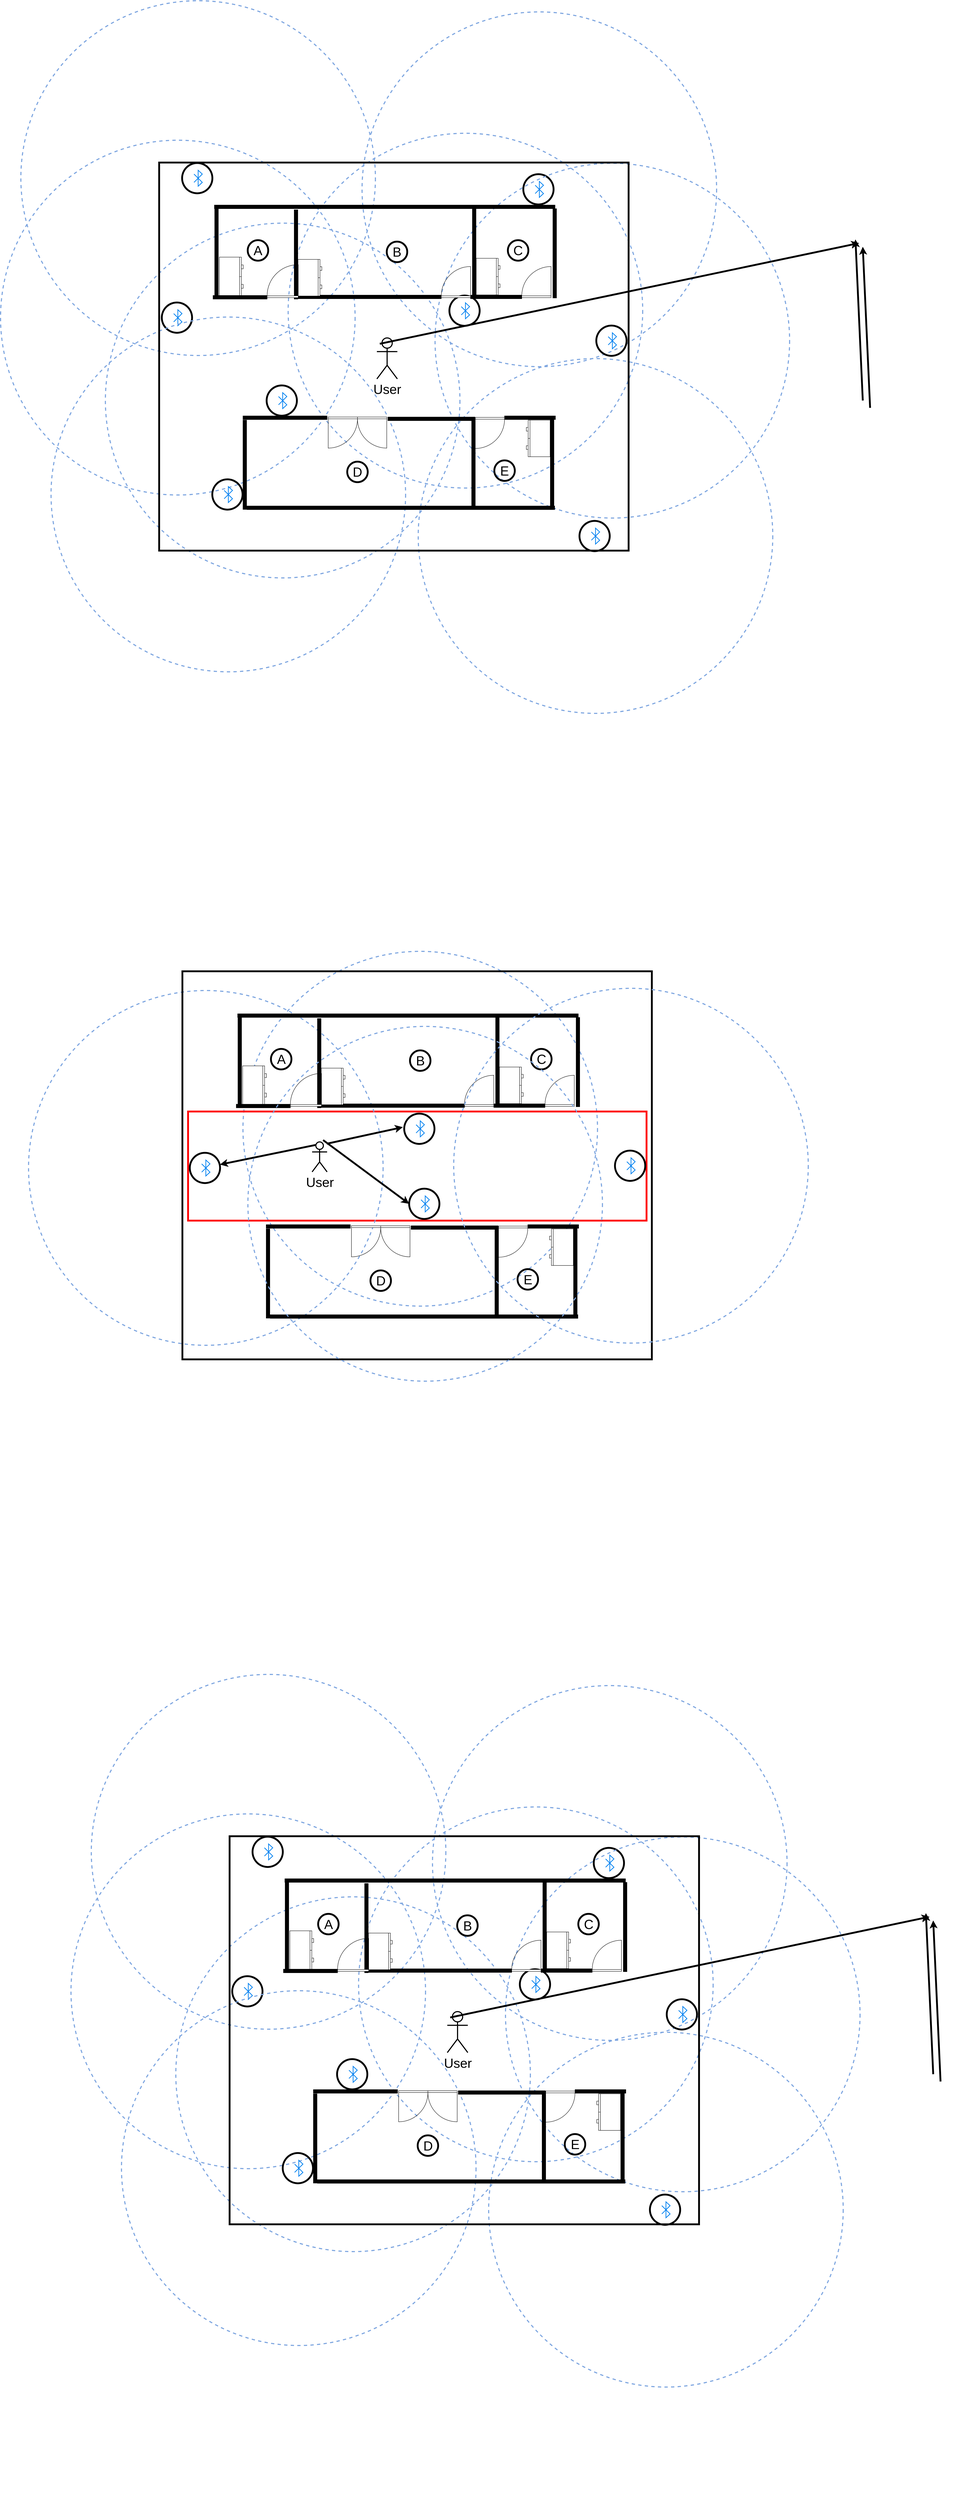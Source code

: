 <mxfile version="10.6.7" type="github"><diagram name="Page-1" id="4bd5d27a-524c-7e24-5d5f-89a86ee4fca1"><mxGraphModel dx="5986" dy="2543" grid="1" gridSize="10" guides="1" tooltips="1" connect="1" arrows="1" fold="1" page="1" pageScale="1" pageWidth="1100" pageHeight="850" background="#ffffff" math="0" shadow="0"><root><mxCell id="0"/><mxCell id="1" parent="0"/><mxCell id="tAfreIKGN3YU9tpH7wSX-319" value="" style="group" vertex="1" connectable="0" parent="1"><mxGeometry x="1305" y="3934.5" width="969" height="967" as="geometry"/></mxCell><mxCell id="tAfreIKGN3YU9tpH7wSX-320" value="" style="group" vertex="1" connectable="0" parent="tAfreIKGN3YU9tpH7wSX-319"><mxGeometry width="969" height="969" as="geometry"/></mxCell><mxCell id="tAfreIKGN3YU9tpH7wSX-322" value="" style="ellipse;whiteSpace=wrap;html=1;aspect=fixed;strokeWidth=5;fillColor=none;gradientColor=none;fontSize=36;" vertex="1" parent="tAfreIKGN3YU9tpH7wSX-320"><mxGeometry x="176.694" y="163.232" width="82.75" height="82.75" as="geometry"/></mxCell><mxCell id="tAfreIKGN3YU9tpH7wSX-323" value="" style="html=1;verticalLabelPosition=bottom;align=center;labelBackgroundColor=#ffffff;verticalAlign=top;strokeWidth=2;strokeColor=#0080F0;fillColor=#ffffff;shadow=0;dashed=0;shape=mxgraph.ios7.icons.bluetooth;pointerEvents=1;fontSize=36;aspect=fixed;" vertex="1" parent="tAfreIKGN3YU9tpH7wSX-320"><mxGeometry x="209.211" y="183.069" width="22.671" height="43.529" as="geometry"/></mxCell><mxCell id="tAfreIKGN3YU9tpH7wSX-321" value="" style="ellipse;whiteSpace=wrap;html=1;aspect=fixed;strokeWidth=3;fillColor=none;gradientColor=none;fontSize=36;dashed=1;strokeColor=#7EA6E0;" vertex="1" parent="tAfreIKGN3YU9tpH7wSX-320"><mxGeometry x="-264" y="-280" width="969" height="969" as="geometry"/></mxCell><mxCell id="tAfreIKGN3YU9tpH7wSX-308" value="" style="rounded=0;whiteSpace=wrap;html=1;gradientColor=none;strokeWidth=5;fontStyle=1;fillColor=none;strokeColor=#FF0000;" vertex="1" parent="1"><mxGeometry x="891" y="4092" width="1253" height="298" as="geometry"/></mxCell><mxCell id="tAfreIKGN3YU9tpH7wSX-230" value="" style="group" vertex="1" connectable="0" parent="1"><mxGeometry x="706" y="3547" width="2156.5" height="1974" as="geometry"/></mxCell><mxCell id="tAfreIKGN3YU9tpH7wSX-231" value="" style="group" vertex="1" connectable="0" parent="tAfreIKGN3YU9tpH7wSX-230"><mxGeometry x="13" y="494.5" width="969" height="969" as="geometry"/></mxCell><mxCell id="tAfreIKGN3YU9tpH7wSX-232" value="" style="group" vertex="1" connectable="0" parent="tAfreIKGN3YU9tpH7wSX-231"><mxGeometry width="969" height="969" as="geometry"/></mxCell><mxCell id="tAfreIKGN3YU9tpH7wSX-233" value="" style="ellipse;whiteSpace=wrap;html=1;aspect=fixed;strokeWidth=3;fillColor=none;gradientColor=none;fontSize=36;dashed=1;strokeColor=#7EA6E0;" vertex="1" parent="tAfreIKGN3YU9tpH7wSX-232"><mxGeometry x="-264" y="-280" width="969" height="969" as="geometry"/></mxCell><mxCell id="tAfreIKGN3YU9tpH7wSX-234" value="" style="ellipse;whiteSpace=wrap;html=1;aspect=fixed;strokeWidth=5;fillColor=none;gradientColor=none;fontSize=36;" vertex="1" parent="tAfreIKGN3YU9tpH7wSX-232"><mxGeometry x="176.694" y="163.232" width="82.75" height="82.75" as="geometry"/></mxCell><mxCell id="tAfreIKGN3YU9tpH7wSX-235" value="" style="html=1;verticalLabelPosition=bottom;align=center;labelBackgroundColor=#ffffff;verticalAlign=top;strokeWidth=2;strokeColor=#0080F0;fillColor=#ffffff;shadow=0;dashed=0;shape=mxgraph.ios7.icons.bluetooth;pointerEvents=1;fontSize=36;aspect=fixed;" vertex="1" parent="tAfreIKGN3YU9tpH7wSX-232"><mxGeometry x="209.211" y="183.069" width="22.671" height="43.529" as="geometry"/></mxCell><mxCell id="tAfreIKGN3YU9tpH7wSX-273" value="" style="rounded=0;whiteSpace=wrap;html=1;gradientColor=none;strokeWidth=5;fontStyle=1;fillColor=none;" vertex="1" parent="tAfreIKGN3YU9tpH7wSX-230"><mxGeometry x="169.5" y="162" width="1283" height="1060" as="geometry"/></mxCell><mxCell id="tAfreIKGN3YU9tpH7wSX-274" value="" style="group;rotation=180;" vertex="1" connectable="0" parent="tAfreIKGN3YU9tpH7wSX-230"><mxGeometry x="1033.5" y="854" width="222" height="247" as="geometry"/></mxCell><mxCell id="tAfreIKGN3YU9tpH7wSX-275" value="" style="verticalLabelPosition=bottom;html=1;verticalAlign=top;align=center;strokeWidth=1;shape=mxgraph.floorplan.doorRight;rounded=0;shadow=0;comic=0;fillColor=#FFFFFF;fontFamily=Verdana;fontSize=12;flipV=1;rotation=180;" vertex="1" parent="tAfreIKGN3YU9tpH7wSX-274"><mxGeometry y="4" width="80" height="85" as="geometry"/></mxCell><mxCell id="tAfreIKGN3YU9tpH7wSX-276" value="" style="verticalLabelPosition=bottom;html=1;verticalAlign=top;align=center;strokeWidth=1;shape=mxgraph.floorplan.wall;fillColor=#000000;direction=south;rounded=0;shadow=0;comic=0;fontFamily=Verdana;fontSize=12;rotation=180;" vertex="1" parent="tAfreIKGN3YU9tpH7wSX-274"><mxGeometry x="205" y="3" width="10" height="244" as="geometry"/></mxCell><mxCell id="tAfreIKGN3YU9tpH7wSX-277" value="" style="verticalLabelPosition=bottom;html=1;verticalAlign=top;align=center;strokeWidth=1;shape=mxgraph.floorplan.dresser;rounded=0;shadow=0;comic=0;fillColor=#FFFFFF;fontFamily=Verdana;fontSize=12;rotation=90;" vertex="1" parent="tAfreIKGN3YU9tpH7wSX-274"><mxGeometry x="122" y="29" width="100" height="65" as="geometry"/></mxCell><mxCell id="tAfreIKGN3YU9tpH7wSX-278" value="" style="verticalLabelPosition=bottom;html=1;verticalAlign=top;align=center;strokeWidth=1;shape=mxgraph.floorplan.wall;fillColor=#000000;rounded=0;shadow=0;comic=0;fontFamily=Verdana;fontSize=12;rotation=180;" vertex="1" parent="tAfreIKGN3YU9tpH7wSX-274"><mxGeometry x="80" width="139" height="10" as="geometry"/></mxCell><mxCell id="tAfreIKGN3YU9tpH7wSX-279" value="" style="verticalLabelPosition=bottom;html=1;verticalAlign=top;align=center;strokeWidth=1;shape=mxgraph.floorplan.wall;fillColor=#000000;rounded=0;shadow=0;comic=0;fontFamily=Verdana;fontSize=12;" vertex="1" parent="tAfreIKGN3YU9tpH7wSX-230"><mxGeometry x="409.5" y="1100" width="841" height="10" as="geometry"/></mxCell><mxCell id="tAfreIKGN3YU9tpH7wSX-280" value="" style="verticalLabelPosition=bottom;html=1;verticalAlign=top;align=center;strokeWidth=1;shape=mxgraph.floorplan.doorDouble;rounded=0;shadow=0;comic=0;fillColor=#FFFFFF;fontFamily=Verdana;fontSize=12;flipV=1;rotation=180;" vertex="1" parent="tAfreIKGN3YU9tpH7wSX-230"><mxGeometry x="631.5" y="857" width="160" height="85" as="geometry"/></mxCell><mxCell id="tAfreIKGN3YU9tpH7wSX-281" value="" style="verticalLabelPosition=bottom;html=1;verticalAlign=top;align=center;strokeWidth=1;shape=mxgraph.floorplan.wall;fillColor=#000000;direction=south;rounded=0;shadow=0;comic=0;fontFamily=Verdana;fontSize=12;" vertex="1" parent="tAfreIKGN3YU9tpH7wSX-230"><mxGeometry x="1023.5" y="863.5" width="10" height="244" as="geometry"/></mxCell><mxCell id="tAfreIKGN3YU9tpH7wSX-282" value="" style="verticalLabelPosition=bottom;html=1;verticalAlign=top;align=center;strokeWidth=1;shape=mxgraph.floorplan.wall;fillColor=#000000;rounded=0;shadow=0;comic=0;fontFamily=Verdana;fontSize=12;" vertex="1" parent="tAfreIKGN3YU9tpH7wSX-230"><mxGeometry x="398.5" y="854" width="230" height="10" as="geometry"/></mxCell><mxCell id="tAfreIKGN3YU9tpH7wSX-283" value="" style="verticalLabelPosition=bottom;html=1;verticalAlign=top;align=center;strokeWidth=1;shape=mxgraph.floorplan.wall;fillColor=#000000;rounded=0;shadow=0;comic=0;fontFamily=Verdana;fontSize=12;" vertex="1" parent="tAfreIKGN3YU9tpH7wSX-230"><mxGeometry x="794.5" y="857" width="238" height="10" as="geometry"/></mxCell><mxCell id="tAfreIKGN3YU9tpH7wSX-284" value="" style="verticalLabelPosition=bottom;html=1;verticalAlign=top;align=center;strokeWidth=1;shape=mxgraph.floorplan.wall;fillColor=#000000;direction=south;rounded=0;shadow=0;comic=0;fontFamily=Verdana;fontSize=12;" vertex="1" parent="tAfreIKGN3YU9tpH7wSX-230"><mxGeometry x="398.5" y="865.5" width="10" height="244" as="geometry"/></mxCell><mxCell id="tAfreIKGN3YU9tpH7wSX-285" value="" style="verticalLabelPosition=bottom;html=1;verticalAlign=top;align=center;strokeWidth=1;shape=mxgraph.floorplan.wall;fillColor=#000000;direction=south;rounded=0;shadow=0;comic=0;fontFamily=Verdana;fontSize=12;" vertex="1" parent="tAfreIKGN3YU9tpH7wSX-230"><mxGeometry x="1245.5" y="288" width="10" height="244" as="geometry"/></mxCell><mxCell id="tAfreIKGN3YU9tpH7wSX-286" value="" style="verticalLabelPosition=bottom;html=1;verticalAlign=top;align=center;strokeWidth=1;shape=mxgraph.floorplan.doorRight;rounded=0;shadow=0;comic=0;fillColor=#FFFFFF;fontFamily=Verdana;fontSize=12;flipV=1;" vertex="1" parent="tAfreIKGN3YU9tpH7wSX-230"><mxGeometry x="1160.5" y="446" width="80" height="85" as="geometry"/></mxCell><mxCell id="tAfreIKGN3YU9tpH7wSX-287" value="" style="verticalLabelPosition=bottom;html=1;verticalAlign=top;align=center;strokeWidth=1;shape=mxgraph.floorplan.wall;fillColor=#000000;rounded=0;shadow=0;comic=0;fontFamily=Verdana;fontSize=12;" vertex="1" parent="tAfreIKGN3YU9tpH7wSX-230"><mxGeometry x="1020.5" y="524" width="140" height="10" as="geometry"/></mxCell><mxCell id="tAfreIKGN3YU9tpH7wSX-288" value="" style="verticalLabelPosition=bottom;html=1;verticalAlign=top;align=center;strokeWidth=1;shape=mxgraph.floorplan.wall;fillColor=#000000;direction=south;rounded=0;shadow=0;comic=0;fontFamily=Verdana;fontSize=12;" vertex="1" parent="tAfreIKGN3YU9tpH7wSX-230"><mxGeometry x="1025.5" y="288" width="10" height="244" as="geometry"/></mxCell><mxCell id="tAfreIKGN3YU9tpH7wSX-289" value="" style="verticalLabelPosition=bottom;html=1;verticalAlign=top;align=center;strokeWidth=1;shape=mxgraph.floorplan.dresser;rounded=0;shadow=0;comic=0;fillColor=#FFFFFF;fontFamily=Verdana;fontSize=12;rotation=-90;" vertex="1" parent="tAfreIKGN3YU9tpH7wSX-230"><mxGeometry x="1018.5" y="441" width="100" height="65" as="geometry"/></mxCell><mxCell id="tAfreIKGN3YU9tpH7wSX-290" value="" style="verticalLabelPosition=bottom;html=1;verticalAlign=top;align=center;strokeWidth=1;shape=mxgraph.floorplan.doorRight;rounded=0;shadow=0;comic=0;fillColor=#FFFFFF;fontFamily=Verdana;fontSize=12;flipV=1;" vertex="1" parent="tAfreIKGN3YU9tpH7wSX-230"><mxGeometry x="940.5" y="446" width="80" height="85" as="geometry"/></mxCell><mxCell id="tAfreIKGN3YU9tpH7wSX-291" value="" style="verticalLabelPosition=bottom;html=1;verticalAlign=top;align=center;strokeWidth=1;shape=mxgraph.floorplan.wall;fillColor=#000000;rounded=0;shadow=0;comic=0;fontFamily=Verdana;fontSize=12;" vertex="1" parent="tAfreIKGN3YU9tpH7wSX-230"><mxGeometry x="547.5" y="524" width="393" height="10" as="geometry"/></mxCell><mxCell id="tAfreIKGN3YU9tpH7wSX-292" value="" style="verticalLabelPosition=bottom;html=1;verticalAlign=top;align=center;strokeWidth=1;shape=mxgraph.floorplan.wall;fillColor=#000000;direction=south;rounded=0;shadow=0;comic=0;fontFamily=Verdana;fontSize=12;" vertex="1" parent="tAfreIKGN3YU9tpH7wSX-230"><mxGeometry x="538.5" y="291" width="10" height="244" as="geometry"/></mxCell><mxCell id="tAfreIKGN3YU9tpH7wSX-293" value="" style="verticalLabelPosition=bottom;html=1;verticalAlign=top;align=center;strokeWidth=1;shape=mxgraph.floorplan.dresser;rounded=0;shadow=0;comic=0;fillColor=#FFFFFF;fontFamily=Verdana;fontSize=12;rotation=-90;" vertex="1" parent="tAfreIKGN3YU9tpH7wSX-230"><mxGeometry x="531.5" y="444" width="100" height="65" as="geometry"/></mxCell><mxCell id="tAfreIKGN3YU9tpH7wSX-294" value="" style="verticalLabelPosition=bottom;html=1;verticalAlign=top;align=center;strokeWidth=1;shape=mxgraph.floorplan.wall;fillColor=#000000;rounded=0;shadow=0;comic=0;fontFamily=Verdana;fontSize=12;rotation=-180;" vertex="1" parent="tAfreIKGN3YU9tpH7wSX-230"><mxGeometry x="320.5" y="278" width="931" height="10" as="geometry"/></mxCell><mxCell id="tAfreIKGN3YU9tpH7wSX-295" value="" style="verticalLabelPosition=bottom;html=1;verticalAlign=top;align=center;strokeWidth=1;shape=mxgraph.floorplan.doorRight;rounded=0;shadow=0;comic=0;fillColor=#FFFFFF;fontFamily=Verdana;fontSize=12;flipV=1;" vertex="1" parent="tAfreIKGN3YU9tpH7wSX-230"><mxGeometry x="464.524" y="446" width="85.084" height="85" as="geometry"/></mxCell><mxCell id="tAfreIKGN3YU9tpH7wSX-296" value="" style="verticalLabelPosition=bottom;html=1;verticalAlign=top;align=center;strokeWidth=1;shape=mxgraph.floorplan.wall;fillColor=#000000;direction=south;rounded=0;shadow=0;comic=0;fontFamily=Verdana;fontSize=12;" vertex="1" parent="tAfreIKGN3YU9tpH7wSX-230"><mxGeometry x="320.945" y="288" width="10.636" height="244" as="geometry"/></mxCell><mxCell id="tAfreIKGN3YU9tpH7wSX-297" value="" style="verticalLabelPosition=bottom;html=1;verticalAlign=top;align=center;strokeWidth=1;shape=mxgraph.floorplan.dresser;rounded=0;shadow=0;comic=0;fillColor=#FFFFFF;fontFamily=Verdana;fontSize=12;rotation=-90;" vertex="1" parent="tAfreIKGN3YU9tpH7wSX-230"><mxGeometry x="313.5" y="441" width="106.355" height="65" as="geometry"/></mxCell><mxCell id="tAfreIKGN3YU9tpH7wSX-298" value="" style="verticalLabelPosition=bottom;html=1;verticalAlign=top;align=center;strokeWidth=1;shape=mxgraph.floorplan.wall;fillColor=#000000;rounded=0;shadow=0;comic=0;fontFamily=Verdana;fontSize=12;" vertex="1" parent="tAfreIKGN3YU9tpH7wSX-230"><mxGeometry x="316.691" y="525" width="147.834" height="10" as="geometry"/></mxCell><mxCell id="tAfreIKGN3YU9tpH7wSX-299" value="A" style="ellipse;whiteSpace=wrap;html=1;aspect=fixed;strokeWidth=5;fillColor=none;gradientColor=none;fontSize=36;" vertex="1" parent="tAfreIKGN3YU9tpH7wSX-230"><mxGeometry x="411.5" y="374" width="56" height="56" as="geometry"/></mxCell><mxCell id="tAfreIKGN3YU9tpH7wSX-300" value="B" style="ellipse;whiteSpace=wrap;html=1;aspect=fixed;strokeWidth=5;fillColor=none;gradientColor=none;fontSize=36;" vertex="1" parent="tAfreIKGN3YU9tpH7wSX-230"><mxGeometry x="791.5" y="378" width="56" height="56" as="geometry"/></mxCell><mxCell id="tAfreIKGN3YU9tpH7wSX-301" value="C" style="ellipse;whiteSpace=wrap;html=1;aspect=fixed;strokeWidth=5;fillColor=none;gradientColor=none;fontSize=36;" vertex="1" parent="tAfreIKGN3YU9tpH7wSX-230"><mxGeometry x="1122.5" y="374" width="56" height="56" as="geometry"/></mxCell><mxCell id="tAfreIKGN3YU9tpH7wSX-302" value="D" style="ellipse;whiteSpace=wrap;html=1;aspect=fixed;strokeWidth=5;fillColor=none;gradientColor=none;fontSize=36;" vertex="1" parent="tAfreIKGN3YU9tpH7wSX-230"><mxGeometry x="683.5" y="979" width="56" height="56" as="geometry"/></mxCell><mxCell id="tAfreIKGN3YU9tpH7wSX-303" value="E" style="ellipse;whiteSpace=wrap;html=1;aspect=fixed;strokeWidth=5;fillColor=none;gradientColor=none;fontSize=36;" vertex="1" parent="tAfreIKGN3YU9tpH7wSX-230"><mxGeometry x="1085.5" y="975.5" width="56" height="56" as="geometry"/></mxCell><mxCell id="tAfreIKGN3YU9tpH7wSX-324" value="User&lt;br&gt;" style="shape=umlActor;verticalLabelPosition=bottom;labelBackgroundColor=#ffffff;verticalAlign=top;html=1;outlineConnect=0;strokeColor=#000000;strokeWidth=3;fillColor=none;gradientColor=none;fontSize=36;aspect=fixed;" vertex="1" parent="tAfreIKGN3YU9tpH7wSX-230"><mxGeometry x="524" y="628" width="41" height="82" as="geometry"/></mxCell><mxCell id="tAfreIKGN3YU9tpH7wSX-304" value="" style="endArrow=classic;html=1;fontSize=36;strokeWidth=5;exitX=0.25;exitY=0.1;exitDx=0;exitDy=0;exitPerimeter=0;entryX=0.08;entryY=0.498;entryDx=0;entryDy=0;entryPerimeter=0;" edge="1" parent="tAfreIKGN3YU9tpH7wSX-230" source="tAfreIKGN3YU9tpH7wSX-324" target="tAfreIKGN3YU9tpH7wSX-273"><mxGeometry width="50" height="50" relative="1" as="geometry"><mxPoint x="779" y="652.5" as="sourcePoint"/><mxPoint x="267" y="585" as="targetPoint"/></mxGeometry></mxCell><mxCell id="tAfreIKGN3YU9tpH7wSX-328" value="" style="group" vertex="1" connectable="0" parent="tAfreIKGN3YU9tpH7wSX-230"><mxGeometry x="612.5" y="592.5" width="969" height="969" as="geometry"/></mxCell><mxCell id="tAfreIKGN3YU9tpH7wSX-329" value="" style="group" vertex="1" connectable="0" parent="tAfreIKGN3YU9tpH7wSX-328"><mxGeometry width="969" height="969" as="geometry"/></mxCell><mxCell id="tAfreIKGN3YU9tpH7wSX-330" value="" style="ellipse;whiteSpace=wrap;html=1;aspect=fixed;strokeWidth=3;fillColor=none;gradientColor=none;fontSize=36;dashed=1;strokeColor=#7EA6E0;" vertex="1" parent="tAfreIKGN3YU9tpH7wSX-329"><mxGeometry x="-264" y="-280" width="969" height="969" as="geometry"/></mxCell><mxCell id="tAfreIKGN3YU9tpH7wSX-331" value="" style="ellipse;whiteSpace=wrap;html=1;aspect=fixed;strokeWidth=5;fillColor=none;gradientColor=none;fontSize=36;" vertex="1" parent="tAfreIKGN3YU9tpH7wSX-329"><mxGeometry x="176.694" y="163.232" width="82.75" height="82.75" as="geometry"/></mxCell><mxCell id="tAfreIKGN3YU9tpH7wSX-332" value="" style="html=1;verticalLabelPosition=bottom;align=center;labelBackgroundColor=#ffffff;verticalAlign=top;strokeWidth=2;strokeColor=#0080F0;fillColor=#ffffff;shadow=0;dashed=0;shape=mxgraph.ios7.icons.bluetooth;pointerEvents=1;fontSize=36;aspect=fixed;" vertex="1" parent="tAfreIKGN3YU9tpH7wSX-329"><mxGeometry x="209.211" y="183.069" width="22.671" height="43.529" as="geometry"/></mxCell><mxCell id="tAfreIKGN3YU9tpH7wSX-333" value="" style="group" vertex="1" connectable="0" parent="tAfreIKGN3YU9tpH7wSX-230"><mxGeometry x="1175" y="488.5" width="969" height="969" as="geometry"/></mxCell><mxCell id="tAfreIKGN3YU9tpH7wSX-334" value="" style="group" vertex="1" connectable="0" parent="tAfreIKGN3YU9tpH7wSX-333"><mxGeometry width="969" height="969" as="geometry"/></mxCell><mxCell id="tAfreIKGN3YU9tpH7wSX-335" value="" style="ellipse;whiteSpace=wrap;html=1;aspect=fixed;strokeWidth=3;fillColor=none;gradientColor=none;fontSize=36;dashed=1;strokeColor=#7EA6E0;" vertex="1" parent="tAfreIKGN3YU9tpH7wSX-334"><mxGeometry x="-264" y="-280" width="969" height="969" as="geometry"/></mxCell><mxCell id="tAfreIKGN3YU9tpH7wSX-336" value="" style="ellipse;whiteSpace=wrap;html=1;aspect=fixed;strokeWidth=5;fillColor=none;gradientColor=none;fontSize=36;" vertex="1" parent="tAfreIKGN3YU9tpH7wSX-334"><mxGeometry x="176.694" y="163.232" width="82.75" height="82.75" as="geometry"/></mxCell><mxCell id="tAfreIKGN3YU9tpH7wSX-337" value="" style="html=1;verticalLabelPosition=bottom;align=center;labelBackgroundColor=#ffffff;verticalAlign=top;strokeWidth=2;strokeColor=#0080F0;fillColor=#ffffff;shadow=0;dashed=0;shape=mxgraph.ios7.icons.bluetooth;pointerEvents=1;fontSize=36;aspect=fixed;" vertex="1" parent="tAfreIKGN3YU9tpH7wSX-334"><mxGeometry x="209.211" y="183.069" width="22.671" height="43.529" as="geometry"/></mxCell><mxCell id="tAfreIKGN3YU9tpH7wSX-338" value="" style="endArrow=classic;html=1;fontSize=36;strokeWidth=5;entryX=0;entryY=0.5;entryDx=0;entryDy=0;" edge="1" parent="1" target="tAfreIKGN3YU9tpH7wSX-331"><mxGeometry width="50" height="50" relative="1" as="geometry"><mxPoint x="1260" y="4170" as="sourcePoint"/><mxPoint x="987.5" y="4247" as="targetPoint"/></mxGeometry></mxCell><mxCell id="tAfreIKGN3YU9tpH7wSX-339" value="" style="endArrow=classic;html=1;fontSize=36;strokeWidth=5;entryX=0.437;entryY=0.284;entryDx=0;entryDy=0;entryPerimeter=0;" edge="1" parent="1" target="tAfreIKGN3YU9tpH7wSX-330"><mxGeometry width="50" height="50" relative="1" as="geometry"><mxPoint x="1270" y="4180" as="sourcePoint"/><mxPoint x="1505" y="4354.5" as="targetPoint"/></mxGeometry></mxCell><mxCell id="tAfreIKGN3YU9tpH7wSX-341" value="" style="group" vertex="1" connectable="0" parent="1"><mxGeometry x="642.5" y="1338" width="2156.5" height="1974" as="geometry"/></mxCell><mxCell id="tAfreIKGN3YU9tpH7wSX-229" value="" style="group" vertex="1" connectable="0" parent="tAfreIKGN3YU9tpH7wSX-341"><mxGeometry width="2156.5" height="1974" as="geometry"/></mxCell><mxCell id="tAfreIKGN3YU9tpH7wSX-185" value="" style="group" vertex="1" connectable="0" parent="tAfreIKGN3YU9tpH7wSX-229"><mxGeometry y="381" width="969" height="969" as="geometry"/></mxCell><mxCell id="tAfreIKGN3YU9tpH7wSX-170" value="" style="group" vertex="1" connectable="0" parent="tAfreIKGN3YU9tpH7wSX-185"><mxGeometry width="969" height="969" as="geometry"/></mxCell><mxCell id="tAfreIKGN3YU9tpH7wSX-153" value="" style="ellipse;whiteSpace=wrap;html=1;aspect=fixed;strokeWidth=3;fillColor=none;gradientColor=none;fontSize=36;dashed=1;strokeColor=#7EA6E0;" vertex="1" parent="tAfreIKGN3YU9tpH7wSX-170"><mxGeometry x="-264" y="-280" width="969" height="969" as="geometry"/></mxCell><mxCell id="tAfreIKGN3YU9tpH7wSX-126" value="" style="ellipse;whiteSpace=wrap;html=1;aspect=fixed;strokeWidth=5;fillColor=none;gradientColor=none;fontSize=36;" vertex="1" parent="tAfreIKGN3YU9tpH7wSX-170"><mxGeometry x="176.694" y="163.232" width="82.75" height="82.75" as="geometry"/></mxCell><mxCell id="tAfreIKGN3YU9tpH7wSX-125" value="" style="html=1;verticalLabelPosition=bottom;align=center;labelBackgroundColor=#ffffff;verticalAlign=top;strokeWidth=2;strokeColor=#0080F0;fillColor=#ffffff;shadow=0;dashed=0;shape=mxgraph.ios7.icons.bluetooth;pointerEvents=1;fontSize=36;aspect=fixed;" vertex="1" parent="tAfreIKGN3YU9tpH7wSX-170"><mxGeometry x="209.211" y="183.069" width="22.671" height="43.529" as="geometry"/></mxCell><mxCell id="tAfreIKGN3YU9tpH7wSX-212" value="" style="group" vertex="1" connectable="0" parent="tAfreIKGN3YU9tpH7wSX-229"><mxGeometry x="55.5" width="969" height="969" as="geometry"/></mxCell><mxCell id="tAfreIKGN3YU9tpH7wSX-213" value="" style="group" vertex="1" connectable="0" parent="tAfreIKGN3YU9tpH7wSX-212"><mxGeometry width="969" height="969" as="geometry"/></mxCell><mxCell id="tAfreIKGN3YU9tpH7wSX-214" value="" style="ellipse;whiteSpace=wrap;html=1;aspect=fixed;strokeWidth=3;fillColor=none;gradientColor=none;fontSize=36;dashed=1;strokeColor=#7EA6E0;" vertex="1" parent="tAfreIKGN3YU9tpH7wSX-213"><mxGeometry x="-264" y="-280" width="969" height="969" as="geometry"/></mxCell><mxCell id="tAfreIKGN3YU9tpH7wSX-215" value="" style="ellipse;whiteSpace=wrap;html=1;aspect=fixed;strokeWidth=5;fillColor=none;gradientColor=none;fontSize=36;" vertex="1" parent="tAfreIKGN3YU9tpH7wSX-213"><mxGeometry x="176.694" y="163.232" width="82.75" height="82.75" as="geometry"/></mxCell><mxCell id="tAfreIKGN3YU9tpH7wSX-216" value="" style="html=1;verticalLabelPosition=bottom;align=center;labelBackgroundColor=#ffffff;verticalAlign=top;strokeWidth=2;strokeColor=#0080F0;fillColor=#ffffff;shadow=0;dashed=0;shape=mxgraph.ios7.icons.bluetooth;pointerEvents=1;fontSize=36;aspect=fixed;" vertex="1" parent="tAfreIKGN3YU9tpH7wSX-213"><mxGeometry x="209.211" y="183.069" width="22.671" height="43.529" as="geometry"/></mxCell><mxCell id="tAfreIKGN3YU9tpH7wSX-217" value="" style="group" vertex="1" connectable="0" parent="tAfreIKGN3YU9tpH7wSX-229"><mxGeometry x="988" y="30.5" width="969" height="969" as="geometry"/></mxCell><mxCell id="tAfreIKGN3YU9tpH7wSX-218" value="" style="group" vertex="1" connectable="0" parent="tAfreIKGN3YU9tpH7wSX-217"><mxGeometry width="969" height="969" as="geometry"/></mxCell><mxCell id="tAfreIKGN3YU9tpH7wSX-219" value="" style="ellipse;whiteSpace=wrap;html=1;aspect=fixed;strokeWidth=3;fillColor=none;gradientColor=none;fontSize=36;dashed=1;strokeColor=#7EA6E0;" vertex="1" parent="tAfreIKGN3YU9tpH7wSX-218"><mxGeometry x="-264" y="-280" width="969" height="969" as="geometry"/></mxCell><mxCell id="tAfreIKGN3YU9tpH7wSX-220" value="" style="ellipse;whiteSpace=wrap;html=1;aspect=fixed;strokeWidth=5;fillColor=none;gradientColor=none;fontSize=36;" vertex="1" parent="tAfreIKGN3YU9tpH7wSX-218"><mxGeometry x="176.694" y="163.232" width="82.75" height="82.75" as="geometry"/></mxCell><mxCell id="tAfreIKGN3YU9tpH7wSX-221" value="" style="html=1;verticalLabelPosition=bottom;align=center;labelBackgroundColor=#ffffff;verticalAlign=top;strokeWidth=2;strokeColor=#0080F0;fillColor=#ffffff;shadow=0;dashed=0;shape=mxgraph.ios7.icons.bluetooth;pointerEvents=1;fontSize=36;aspect=fixed;" vertex="1" parent="tAfreIKGN3YU9tpH7wSX-218"><mxGeometry x="209.211" y="183.069" width="22.671" height="43.529" as="geometry"/></mxCell><mxCell id="tAfreIKGN3YU9tpH7wSX-222" value="User" style="shape=umlActor;verticalLabelPosition=bottom;labelBackgroundColor=#ffffff;verticalAlign=top;html=1;strokeColor=#000000;strokeWidth=3;fillColor=none;gradientColor=none;fontSize=36;aspect=fixed;" vertex="1" parent="tAfreIKGN3YU9tpH7wSX-218"><mxGeometry x="-223.5" y="610.5" width="56" height="112" as="geometry"/></mxCell><mxCell id="tAfreIKGN3YU9tpH7wSX-226" value="" style="endArrow=classic;html=1;fontSize=36;strokeWidth=5;entryX=0.256;entryY=0.874;entryDx=0;entryDy=0;entryPerimeter=0;exitX=0.75;exitY=0.1;exitDx=0;exitDy=0;exitPerimeter=0;" edge="1" parent="tAfreIKGN3YU9tpH7wSX-218"><mxGeometry width="50" height="50" relative="1" as="geometry"><mxPoint x="1124.5" y="801.5" as="sourcePoint"/><mxPoint x="1104.5" y="361.5" as="targetPoint"/></mxGeometry></mxCell><mxCell id="tAfreIKGN3YU9tpH7wSX-192" value="" style="group" vertex="1" connectable="0" parent="tAfreIKGN3YU9tpH7wSX-229"><mxGeometry x="1187.5" y="444" width="969" height="969" as="geometry"/></mxCell><mxCell id="tAfreIKGN3YU9tpH7wSX-193" value="" style="group" vertex="1" connectable="0" parent="tAfreIKGN3YU9tpH7wSX-192"><mxGeometry width="969" height="969" as="geometry"/></mxCell><mxCell id="tAfreIKGN3YU9tpH7wSX-194" value="" style="ellipse;whiteSpace=wrap;html=1;aspect=fixed;strokeWidth=3;fillColor=none;gradientColor=none;fontSize=36;dashed=1;strokeColor=#7EA6E0;" vertex="1" parent="tAfreIKGN3YU9tpH7wSX-193"><mxGeometry x="-264" y="-280" width="969" height="969" as="geometry"/></mxCell><mxCell id="tAfreIKGN3YU9tpH7wSX-195" value="" style="ellipse;whiteSpace=wrap;html=1;aspect=fixed;strokeWidth=5;fillColor=none;gradientColor=none;fontSize=36;" vertex="1" parent="tAfreIKGN3YU9tpH7wSX-193"><mxGeometry x="176.694" y="163.232" width="82.75" height="82.75" as="geometry"/></mxCell><mxCell id="tAfreIKGN3YU9tpH7wSX-196" value="" style="html=1;verticalLabelPosition=bottom;align=center;labelBackgroundColor=#ffffff;verticalAlign=top;strokeWidth=2;strokeColor=#0080F0;fillColor=#ffffff;shadow=0;dashed=0;shape=mxgraph.ios7.icons.bluetooth;pointerEvents=1;fontSize=36;aspect=fixed;" vertex="1" parent="tAfreIKGN3YU9tpH7wSX-193"><mxGeometry x="209.211" y="183.069" width="22.671" height="43.529" as="geometry"/></mxCell><mxCell id="tAfreIKGN3YU9tpH7wSX-202" value="" style="group" vertex="1" connectable="0" parent="tAfreIKGN3YU9tpH7wSX-229"><mxGeometry x="1141.5" y="977.5" width="969" height="969" as="geometry"/></mxCell><mxCell id="tAfreIKGN3YU9tpH7wSX-203" value="" style="group" vertex="1" connectable="0" parent="tAfreIKGN3YU9tpH7wSX-202"><mxGeometry width="969" height="969" as="geometry"/></mxCell><mxCell id="tAfreIKGN3YU9tpH7wSX-204" value="" style="ellipse;whiteSpace=wrap;html=1;aspect=fixed;strokeWidth=3;fillColor=none;gradientColor=none;fontSize=36;dashed=1;strokeColor=#7EA6E0;" vertex="1" parent="tAfreIKGN3YU9tpH7wSX-203"><mxGeometry x="-264" y="-280" width="969" height="969" as="geometry"/></mxCell><mxCell id="tAfreIKGN3YU9tpH7wSX-205" value="" style="ellipse;whiteSpace=wrap;html=1;aspect=fixed;strokeWidth=5;fillColor=none;gradientColor=none;fontSize=36;" vertex="1" parent="tAfreIKGN3YU9tpH7wSX-203"><mxGeometry x="176.694" y="163.232" width="82.75" height="82.75" as="geometry"/></mxCell><mxCell id="tAfreIKGN3YU9tpH7wSX-206" value="" style="html=1;verticalLabelPosition=bottom;align=center;labelBackgroundColor=#ffffff;verticalAlign=top;strokeWidth=2;strokeColor=#0080F0;fillColor=#ffffff;shadow=0;dashed=0;shape=mxgraph.ios7.icons.bluetooth;pointerEvents=1;fontSize=36;aspect=fixed;" vertex="1" parent="tAfreIKGN3YU9tpH7wSX-203"><mxGeometry x="209.211" y="183.069" width="22.671" height="43.529" as="geometry"/></mxCell><mxCell id="tAfreIKGN3YU9tpH7wSX-197" value="" style="group" vertex="1" connectable="0" parent="tAfreIKGN3YU9tpH7wSX-229"><mxGeometry x="786" y="362" width="969" height="969" as="geometry"/></mxCell><mxCell id="tAfreIKGN3YU9tpH7wSX-198" value="" style="group" vertex="1" connectable="0" parent="tAfreIKGN3YU9tpH7wSX-197"><mxGeometry width="969" height="969" as="geometry"/></mxCell><mxCell id="tAfreIKGN3YU9tpH7wSX-199" value="" style="ellipse;whiteSpace=wrap;html=1;aspect=fixed;strokeWidth=3;fillColor=none;gradientColor=none;fontSize=36;dashed=1;strokeColor=#7EA6E0;" vertex="1" parent="tAfreIKGN3YU9tpH7wSX-198"><mxGeometry x="-264" y="-280" width="969" height="969" as="geometry"/></mxCell><mxCell id="tAfreIKGN3YU9tpH7wSX-200" value="" style="ellipse;whiteSpace=wrap;html=1;aspect=fixed;strokeWidth=5;fillColor=none;gradientColor=none;fontSize=36;" vertex="1" parent="tAfreIKGN3YU9tpH7wSX-198"><mxGeometry x="176.694" y="163.232" width="82.75" height="82.75" as="geometry"/></mxCell><mxCell id="tAfreIKGN3YU9tpH7wSX-201" value="" style="html=1;verticalLabelPosition=bottom;align=center;labelBackgroundColor=#ffffff;verticalAlign=top;strokeWidth=2;strokeColor=#0080F0;fillColor=#ffffff;shadow=0;dashed=0;shape=mxgraph.ios7.icons.bluetooth;pointerEvents=1;fontSize=36;aspect=fixed;" vertex="1" parent="tAfreIKGN3YU9tpH7wSX-198"><mxGeometry x="209.211" y="183.069" width="22.671" height="43.529" as="geometry"/></mxCell><mxCell id="tAfreIKGN3YU9tpH7wSX-187" value="" style="group" vertex="1" connectable="0" parent="tAfreIKGN3YU9tpH7wSX-229"><mxGeometry x="286.5" y="607.5" width="969" height="1366.5" as="geometry"/></mxCell><mxCell id="tAfreIKGN3YU9tpH7wSX-188" value="" style="group" vertex="1" connectable="0" parent="tAfreIKGN3YU9tpH7wSX-187"><mxGeometry width="969" height="1366.5" as="geometry"/></mxCell><mxCell id="tAfreIKGN3YU9tpH7wSX-189" value="" style="ellipse;whiteSpace=wrap;html=1;aspect=fixed;strokeWidth=3;fillColor=none;gradientColor=none;fontSize=36;dashed=1;strokeColor=#7EA6E0;" vertex="1" parent="tAfreIKGN3YU9tpH7wSX-188"><mxGeometry x="-264" y="-280" width="969" height="969" as="geometry"/></mxCell><mxCell id="tAfreIKGN3YU9tpH7wSX-190" value="" style="ellipse;whiteSpace=wrap;html=1;aspect=fixed;strokeWidth=5;fillColor=none;gradientColor=none;fontSize=36;" vertex="1" parent="tAfreIKGN3YU9tpH7wSX-188"><mxGeometry x="176.694" y="163.232" width="82.75" height="82.75" as="geometry"/></mxCell><mxCell id="tAfreIKGN3YU9tpH7wSX-191" value="" style="html=1;verticalLabelPosition=bottom;align=center;labelBackgroundColor=#ffffff;verticalAlign=top;strokeWidth=2;strokeColor=#0080F0;fillColor=#ffffff;shadow=0;dashed=0;shape=mxgraph.ios7.icons.bluetooth;pointerEvents=1;fontSize=36;aspect=fixed;" vertex="1" parent="tAfreIKGN3YU9tpH7wSX-188"><mxGeometry x="209.211" y="183.069" width="22.671" height="43.529" as="geometry"/></mxCell><mxCell id="tAfreIKGN3YU9tpH7wSX-207" value="" style="group" vertex="1" connectable="0" parent="tAfreIKGN3YU9tpH7wSX-188"><mxGeometry x="-148.5" y="256.5" width="969" height="969" as="geometry"/></mxCell><mxCell id="tAfreIKGN3YU9tpH7wSX-208" value="" style="group" vertex="1" connectable="0" parent="tAfreIKGN3YU9tpH7wSX-207"><mxGeometry width="969" height="969" as="geometry"/></mxCell><mxCell id="tAfreIKGN3YU9tpH7wSX-209" value="" style="ellipse;whiteSpace=wrap;html=1;aspect=fixed;strokeWidth=3;fillColor=none;gradientColor=none;fontSize=36;dashed=1;strokeColor=#7EA6E0;" vertex="1" parent="tAfreIKGN3YU9tpH7wSX-208"><mxGeometry x="-264" y="-280" width="969" height="969" as="geometry"/></mxCell><mxCell id="tAfreIKGN3YU9tpH7wSX-210" value="" style="ellipse;whiteSpace=wrap;html=1;aspect=fixed;strokeWidth=5;fillColor=none;gradientColor=none;fontSize=36;" vertex="1" parent="tAfreIKGN3YU9tpH7wSX-208"><mxGeometry x="176.694" y="163.232" width="82.75" height="82.75" as="geometry"/></mxCell><mxCell id="tAfreIKGN3YU9tpH7wSX-211" value="" style="html=1;verticalLabelPosition=bottom;align=center;labelBackgroundColor=#ffffff;verticalAlign=top;strokeWidth=2;strokeColor=#0080F0;fillColor=#ffffff;shadow=0;dashed=0;shape=mxgraph.ios7.icons.bluetooth;pointerEvents=1;fontSize=36;aspect=fixed;" vertex="1" parent="tAfreIKGN3YU9tpH7wSX-208"><mxGeometry x="209.211" y="183.069" width="22.671" height="43.529" as="geometry"/></mxCell><mxCell id="tAfreIKGN3YU9tpH7wSX-119" value="" style="rounded=0;whiteSpace=wrap;html=1;gradientColor=none;strokeWidth=5;fontStyle=1;fillColor=none;" vertex="1" parent="tAfreIKGN3YU9tpH7wSX-229"><mxGeometry x="169.5" y="162" width="1283" height="1060" as="geometry"/></mxCell><mxCell id="tAfreIKGN3YU9tpH7wSX-102" value="" style="group;rotation=180;" vertex="1" connectable="0" parent="tAfreIKGN3YU9tpH7wSX-229"><mxGeometry x="1033.5" y="854" width="222" height="247" as="geometry"/></mxCell><mxCell id="tAfreIKGN3YU9tpH7wSX-103" value="" style="verticalLabelPosition=bottom;html=1;verticalAlign=top;align=center;strokeWidth=1;shape=mxgraph.floorplan.doorRight;rounded=0;shadow=0;comic=0;fillColor=#FFFFFF;fontFamily=Verdana;fontSize=12;flipV=1;rotation=180;" vertex="1" parent="tAfreIKGN3YU9tpH7wSX-102"><mxGeometry y="4" width="80" height="85" as="geometry"/></mxCell><mxCell id="tAfreIKGN3YU9tpH7wSX-104" value="" style="verticalLabelPosition=bottom;html=1;verticalAlign=top;align=center;strokeWidth=1;shape=mxgraph.floorplan.wall;fillColor=#000000;direction=south;rounded=0;shadow=0;comic=0;fontFamily=Verdana;fontSize=12;rotation=180;" vertex="1" parent="tAfreIKGN3YU9tpH7wSX-102"><mxGeometry x="205" y="3" width="10" height="244" as="geometry"/></mxCell><mxCell id="tAfreIKGN3YU9tpH7wSX-110" value="" style="verticalLabelPosition=bottom;html=1;verticalAlign=top;align=center;strokeWidth=1;shape=mxgraph.floorplan.dresser;rounded=0;shadow=0;comic=0;fillColor=#FFFFFF;fontFamily=Verdana;fontSize=12;rotation=90;" vertex="1" parent="tAfreIKGN3YU9tpH7wSX-102"><mxGeometry x="122" y="29" width="100" height="65" as="geometry"/></mxCell><mxCell id="tAfreIKGN3YU9tpH7wSX-112" value="" style="verticalLabelPosition=bottom;html=1;verticalAlign=top;align=center;strokeWidth=1;shape=mxgraph.floorplan.wall;fillColor=#000000;rounded=0;shadow=0;comic=0;fontFamily=Verdana;fontSize=12;rotation=180;" vertex="1" parent="tAfreIKGN3YU9tpH7wSX-102"><mxGeometry x="80" width="139" height="10" as="geometry"/></mxCell><mxCell id="tAfreIKGN3YU9tpH7wSX-63" value="" style="verticalLabelPosition=bottom;html=1;verticalAlign=top;align=center;strokeWidth=1;shape=mxgraph.floorplan.wall;fillColor=#000000;rounded=0;shadow=0;comic=0;fontFamily=Verdana;fontSize=12;" vertex="1" parent="tAfreIKGN3YU9tpH7wSX-229"><mxGeometry x="409.5" y="1100" width="841" height="10" as="geometry"/></mxCell><mxCell id="tAfreIKGN3YU9tpH7wSX-76" value="" style="verticalLabelPosition=bottom;html=1;verticalAlign=top;align=center;strokeWidth=1;shape=mxgraph.floorplan.doorDouble;rounded=0;shadow=0;comic=0;fillColor=#FFFFFF;fontFamily=Verdana;fontSize=12;flipV=1;rotation=180;" vertex="1" parent="tAfreIKGN3YU9tpH7wSX-229"><mxGeometry x="631.5" y="857" width="160" height="85" as="geometry"/></mxCell><mxCell id="tAfreIKGN3YU9tpH7wSX-77" value="" style="verticalLabelPosition=bottom;html=1;verticalAlign=top;align=center;strokeWidth=1;shape=mxgraph.floorplan.wall;fillColor=#000000;direction=south;rounded=0;shadow=0;comic=0;fontFamily=Verdana;fontSize=12;" vertex="1" parent="tAfreIKGN3YU9tpH7wSX-229"><mxGeometry x="1023.5" y="863.5" width="10" height="244" as="geometry"/></mxCell><mxCell id="tAfreIKGN3YU9tpH7wSX-78" value="" style="verticalLabelPosition=bottom;html=1;verticalAlign=top;align=center;strokeWidth=1;shape=mxgraph.floorplan.wall;fillColor=#000000;rounded=0;shadow=0;comic=0;fontFamily=Verdana;fontSize=12;" vertex="1" parent="tAfreIKGN3YU9tpH7wSX-229"><mxGeometry x="398.5" y="854" width="230" height="10" as="geometry"/></mxCell><mxCell id="tAfreIKGN3YU9tpH7wSX-79" value="" style="verticalLabelPosition=bottom;html=1;verticalAlign=top;align=center;strokeWidth=1;shape=mxgraph.floorplan.wall;fillColor=#000000;rounded=0;shadow=0;comic=0;fontFamily=Verdana;fontSize=12;" vertex="1" parent="tAfreIKGN3YU9tpH7wSX-229"><mxGeometry x="794.5" y="857" width="238" height="10" as="geometry"/></mxCell><mxCell id="tAfreIKGN3YU9tpH7wSX-100" value="" style="verticalLabelPosition=bottom;html=1;verticalAlign=top;align=center;strokeWidth=1;shape=mxgraph.floorplan.wall;fillColor=#000000;direction=south;rounded=0;shadow=0;comic=0;fontFamily=Verdana;fontSize=12;" vertex="1" parent="tAfreIKGN3YU9tpH7wSX-229"><mxGeometry x="398.5" y="865.5" width="10" height="244" as="geometry"/></mxCell><mxCell id="tAfreIKGN3YU9tpH7wSX-31" value="" style="verticalLabelPosition=bottom;html=1;verticalAlign=top;align=center;strokeWidth=1;shape=mxgraph.floorplan.wall;fillColor=#000000;direction=south;rounded=0;shadow=0;comic=0;fontFamily=Verdana;fontSize=12;" vertex="1" parent="tAfreIKGN3YU9tpH7wSX-229"><mxGeometry x="1245.5" y="288" width="10" height="244" as="geometry"/></mxCell><mxCell id="tAfreIKGN3YU9tpH7wSX-33" value="" style="verticalLabelPosition=bottom;html=1;verticalAlign=top;align=center;strokeWidth=1;shape=mxgraph.floorplan.doorRight;rounded=0;shadow=0;comic=0;fillColor=#FFFFFF;fontFamily=Verdana;fontSize=12;flipV=1;" vertex="1" parent="tAfreIKGN3YU9tpH7wSX-229"><mxGeometry x="1160.5" y="446" width="80" height="85" as="geometry"/></mxCell><mxCell id="tAfreIKGN3YU9tpH7wSX-34" value="" style="verticalLabelPosition=bottom;html=1;verticalAlign=top;align=center;strokeWidth=1;shape=mxgraph.floorplan.wall;fillColor=#000000;rounded=0;shadow=0;comic=0;fontFamily=Verdana;fontSize=12;" vertex="1" parent="tAfreIKGN3YU9tpH7wSX-229"><mxGeometry x="1020.5" y="524" width="140" height="10" as="geometry"/></mxCell><mxCell id="tAfreIKGN3YU9tpH7wSX-35" value="" style="verticalLabelPosition=bottom;html=1;verticalAlign=top;align=center;strokeWidth=1;shape=mxgraph.floorplan.wall;fillColor=#000000;direction=south;rounded=0;shadow=0;comic=0;fontFamily=Verdana;fontSize=12;" vertex="1" parent="tAfreIKGN3YU9tpH7wSX-229"><mxGeometry x="1025.5" y="288" width="10" height="244" as="geometry"/></mxCell><mxCell id="tAfreIKGN3YU9tpH7wSX-41" value="" style="verticalLabelPosition=bottom;html=1;verticalAlign=top;align=center;strokeWidth=1;shape=mxgraph.floorplan.dresser;rounded=0;shadow=0;comic=0;fillColor=#FFFFFF;fontFamily=Verdana;fontSize=12;rotation=-90;" vertex="1" parent="tAfreIKGN3YU9tpH7wSX-229"><mxGeometry x="1018.5" y="441" width="100" height="65" as="geometry"/></mxCell><mxCell id="tAfreIKGN3YU9tpH7wSX-43" value="" style="verticalLabelPosition=bottom;html=1;verticalAlign=top;align=center;strokeWidth=1;shape=mxgraph.floorplan.doorRight;rounded=0;shadow=0;comic=0;fillColor=#FFFFFF;fontFamily=Verdana;fontSize=12;flipV=1;" vertex="1" parent="tAfreIKGN3YU9tpH7wSX-229"><mxGeometry x="940.5" y="446" width="80" height="85" as="geometry"/></mxCell><mxCell id="tAfreIKGN3YU9tpH7wSX-44" value="" style="verticalLabelPosition=bottom;html=1;verticalAlign=top;align=center;strokeWidth=1;shape=mxgraph.floorplan.wall;fillColor=#000000;rounded=0;shadow=0;comic=0;fontFamily=Verdana;fontSize=12;" vertex="1" parent="tAfreIKGN3YU9tpH7wSX-229"><mxGeometry x="547.5" y="524" width="393" height="10" as="geometry"/></mxCell><mxCell id="tAfreIKGN3YU9tpH7wSX-45" value="" style="verticalLabelPosition=bottom;html=1;verticalAlign=top;align=center;strokeWidth=1;shape=mxgraph.floorplan.wall;fillColor=#000000;direction=south;rounded=0;shadow=0;comic=0;fontFamily=Verdana;fontSize=12;" vertex="1" parent="tAfreIKGN3YU9tpH7wSX-229"><mxGeometry x="538.5" y="291" width="10" height="244" as="geometry"/></mxCell><mxCell id="tAfreIKGN3YU9tpH7wSX-51" value="" style="verticalLabelPosition=bottom;html=1;verticalAlign=top;align=center;strokeWidth=1;shape=mxgraph.floorplan.dresser;rounded=0;shadow=0;comic=0;fillColor=#FFFFFF;fontFamily=Verdana;fontSize=12;rotation=-90;" vertex="1" parent="tAfreIKGN3YU9tpH7wSX-229"><mxGeometry x="531.5" y="444" width="100" height="65" as="geometry"/></mxCell><mxCell id="tAfreIKGN3YU9tpH7wSX-117" value="" style="verticalLabelPosition=bottom;html=1;verticalAlign=top;align=center;strokeWidth=1;shape=mxgraph.floorplan.wall;fillColor=#000000;rounded=0;shadow=0;comic=0;fontFamily=Verdana;fontSize=12;rotation=-180;" vertex="1" parent="tAfreIKGN3YU9tpH7wSX-229"><mxGeometry x="320.5" y="278" width="931" height="10" as="geometry"/></mxCell><mxCell id="tAfreIKGN3YU9tpH7wSX-53" value="" style="verticalLabelPosition=bottom;html=1;verticalAlign=top;align=center;strokeWidth=1;shape=mxgraph.floorplan.doorRight;rounded=0;shadow=0;comic=0;fillColor=#FFFFFF;fontFamily=Verdana;fontSize=12;flipV=1;" vertex="1" parent="tAfreIKGN3YU9tpH7wSX-229"><mxGeometry x="464.524" y="446" width="85.084" height="85" as="geometry"/></mxCell><mxCell id="tAfreIKGN3YU9tpH7wSX-54" value="" style="verticalLabelPosition=bottom;html=1;verticalAlign=top;align=center;strokeWidth=1;shape=mxgraph.floorplan.wall;fillColor=#000000;direction=south;rounded=0;shadow=0;comic=0;fontFamily=Verdana;fontSize=12;" vertex="1" parent="tAfreIKGN3YU9tpH7wSX-229"><mxGeometry x="320.945" y="288" width="10.636" height="244" as="geometry"/></mxCell><mxCell id="tAfreIKGN3YU9tpH7wSX-60" value="" style="verticalLabelPosition=bottom;html=1;verticalAlign=top;align=center;strokeWidth=1;shape=mxgraph.floorplan.dresser;rounded=0;shadow=0;comic=0;fillColor=#FFFFFF;fontFamily=Verdana;fontSize=12;rotation=-90;" vertex="1" parent="tAfreIKGN3YU9tpH7wSX-229"><mxGeometry x="313.5" y="441" width="106.355" height="65" as="geometry"/></mxCell><mxCell id="tAfreIKGN3YU9tpH7wSX-62" value="" style="verticalLabelPosition=bottom;html=1;verticalAlign=top;align=center;strokeWidth=1;shape=mxgraph.floorplan.wall;fillColor=#000000;rounded=0;shadow=0;comic=0;fontFamily=Verdana;fontSize=12;" vertex="1" parent="tAfreIKGN3YU9tpH7wSX-229"><mxGeometry x="316.691" y="525" width="147.834" height="10" as="geometry"/></mxCell><mxCell id="tAfreIKGN3YU9tpH7wSX-120" value="A" style="ellipse;whiteSpace=wrap;html=1;aspect=fixed;strokeWidth=5;fillColor=none;gradientColor=none;fontSize=36;" vertex="1" parent="tAfreIKGN3YU9tpH7wSX-229"><mxGeometry x="411.5" y="374" width="56" height="56" as="geometry"/></mxCell><mxCell id="tAfreIKGN3YU9tpH7wSX-121" value="B" style="ellipse;whiteSpace=wrap;html=1;aspect=fixed;strokeWidth=5;fillColor=none;gradientColor=none;fontSize=36;" vertex="1" parent="tAfreIKGN3YU9tpH7wSX-229"><mxGeometry x="791.5" y="378" width="56" height="56" as="geometry"/></mxCell><mxCell id="tAfreIKGN3YU9tpH7wSX-122" value="C" style="ellipse;whiteSpace=wrap;html=1;aspect=fixed;strokeWidth=5;fillColor=none;gradientColor=none;fontSize=36;" vertex="1" parent="tAfreIKGN3YU9tpH7wSX-229"><mxGeometry x="1122.5" y="374" width="56" height="56" as="geometry"/></mxCell><mxCell id="tAfreIKGN3YU9tpH7wSX-123" value="D" style="ellipse;whiteSpace=wrap;html=1;aspect=fixed;strokeWidth=5;fillColor=none;gradientColor=none;fontSize=36;" vertex="1" parent="tAfreIKGN3YU9tpH7wSX-229"><mxGeometry x="683.5" y="979" width="56" height="56" as="geometry"/></mxCell><mxCell id="tAfreIKGN3YU9tpH7wSX-124" value="E" style="ellipse;whiteSpace=wrap;html=1;aspect=fixed;strokeWidth=5;fillColor=none;gradientColor=none;fontSize=36;" vertex="1" parent="tAfreIKGN3YU9tpH7wSX-229"><mxGeometry x="1085.5" y="975.5" width="56" height="56" as="geometry"/></mxCell><mxCell id="tAfreIKGN3YU9tpH7wSX-224" value="" style="endArrow=classic;html=1;fontSize=36;entryX=0.484;entryY=0.893;entryDx=0;entryDy=0;entryPerimeter=0;strokeWidth=5;exitX=0.25;exitY=0.1;exitDx=0;exitDy=0;exitPerimeter=0;" edge="1" parent="tAfreIKGN3YU9tpH7wSX-229"><mxGeometry width="50" height="50" relative="1" as="geometry"><mxPoint x="2092.5" y="812" as="sourcePoint"/><mxPoint x="2072.5" y="372" as="targetPoint"/></mxGeometry></mxCell><mxCell id="tAfreIKGN3YU9tpH7wSX-225" value="" style="endArrow=classic;html=1;fontSize=36;strokeWidth=5;entryX=0.662;entryY=0.194;entryDx=0;entryDy=0;entryPerimeter=0;" edge="1" parent="tAfreIKGN3YU9tpH7wSX-229"><mxGeometry width="50" height="50" relative="1" as="geometry"><mxPoint x="772.5" y="657" as="sourcePoint"/><mxPoint x="2082.5" y="382" as="targetPoint"/></mxGeometry></mxCell><mxCell id="tAfreIKGN3YU9tpH7wSX-344" value="" style="group" vertex="1" connectable="0" parent="1"><mxGeometry x="835" y="6290.5" width="969" height="969" as="geometry"/></mxCell><mxCell id="tAfreIKGN3YU9tpH7wSX-345" value="" style="group" vertex="1" connectable="0" parent="tAfreIKGN3YU9tpH7wSX-344"><mxGeometry width="969" height="969" as="geometry"/></mxCell><mxCell id="tAfreIKGN3YU9tpH7wSX-346" value="" style="ellipse;whiteSpace=wrap;html=1;aspect=fixed;strokeWidth=3;fillColor=none;gradientColor=none;fontSize=36;dashed=1;strokeColor=#7EA6E0;" vertex="1" parent="tAfreIKGN3YU9tpH7wSX-345"><mxGeometry x="-264" y="-280" width="969" height="969" as="geometry"/></mxCell><mxCell id="tAfreIKGN3YU9tpH7wSX-347" value="" style="ellipse;whiteSpace=wrap;html=1;aspect=fixed;strokeWidth=5;fillColor=none;gradientColor=none;fontSize=36;" vertex="1" parent="tAfreIKGN3YU9tpH7wSX-345"><mxGeometry x="176.694" y="163.232" width="82.75" height="82.75" as="geometry"/></mxCell><mxCell id="tAfreIKGN3YU9tpH7wSX-348" value="" style="html=1;verticalLabelPosition=bottom;align=center;labelBackgroundColor=#ffffff;verticalAlign=top;strokeWidth=2;strokeColor=#0080F0;fillColor=#ffffff;shadow=0;dashed=0;shape=mxgraph.ios7.icons.bluetooth;pointerEvents=1;fontSize=36;aspect=fixed;" vertex="1" parent="tAfreIKGN3YU9tpH7wSX-345"><mxGeometry x="209.211" y="183.069" width="22.671" height="43.529" as="geometry"/></mxCell><mxCell id="tAfreIKGN3YU9tpH7wSX-349" value="" style="group" vertex="1" connectable="0" parent="1"><mxGeometry x="890.5" y="5909.5" width="969" height="969" as="geometry"/></mxCell><mxCell id="tAfreIKGN3YU9tpH7wSX-350" value="" style="group" vertex="1" connectable="0" parent="tAfreIKGN3YU9tpH7wSX-349"><mxGeometry width="969" height="969" as="geometry"/></mxCell><mxCell id="tAfreIKGN3YU9tpH7wSX-351" value="" style="ellipse;whiteSpace=wrap;html=1;aspect=fixed;strokeWidth=3;fillColor=none;gradientColor=none;fontSize=36;dashed=1;strokeColor=#7EA6E0;" vertex="1" parent="tAfreIKGN3YU9tpH7wSX-350"><mxGeometry x="-264" y="-280" width="969" height="969" as="geometry"/></mxCell><mxCell id="tAfreIKGN3YU9tpH7wSX-352" value="" style="ellipse;whiteSpace=wrap;html=1;aspect=fixed;strokeWidth=5;fillColor=none;gradientColor=none;fontSize=36;" vertex="1" parent="tAfreIKGN3YU9tpH7wSX-350"><mxGeometry x="176.694" y="163.232" width="82.75" height="82.75" as="geometry"/></mxCell><mxCell id="tAfreIKGN3YU9tpH7wSX-353" value="" style="html=1;verticalLabelPosition=bottom;align=center;labelBackgroundColor=#ffffff;verticalAlign=top;strokeWidth=2;strokeColor=#0080F0;fillColor=#ffffff;shadow=0;dashed=0;shape=mxgraph.ios7.icons.bluetooth;pointerEvents=1;fontSize=36;aspect=fixed;" vertex="1" parent="tAfreIKGN3YU9tpH7wSX-350"><mxGeometry x="209.211" y="183.069" width="22.671" height="43.529" as="geometry"/></mxCell><mxCell id="tAfreIKGN3YU9tpH7wSX-354" value="" style="group" vertex="1" connectable="0" parent="1"><mxGeometry x="1823" y="5940" width="969" height="969" as="geometry"/></mxCell><mxCell id="tAfreIKGN3YU9tpH7wSX-355" value="" style="group" vertex="1" connectable="0" parent="tAfreIKGN3YU9tpH7wSX-354"><mxGeometry width="969" height="969" as="geometry"/></mxCell><mxCell id="tAfreIKGN3YU9tpH7wSX-356" value="" style="ellipse;whiteSpace=wrap;html=1;aspect=fixed;strokeWidth=3;fillColor=none;gradientColor=none;fontSize=36;dashed=1;strokeColor=#7EA6E0;" vertex="1" parent="tAfreIKGN3YU9tpH7wSX-355"><mxGeometry x="-264" y="-280" width="969" height="969" as="geometry"/></mxCell><mxCell id="tAfreIKGN3YU9tpH7wSX-357" value="" style="ellipse;whiteSpace=wrap;html=1;aspect=fixed;strokeWidth=5;fillColor=none;gradientColor=none;fontSize=36;" vertex="1" parent="tAfreIKGN3YU9tpH7wSX-355"><mxGeometry x="176.694" y="163.232" width="82.75" height="82.75" as="geometry"/></mxCell><mxCell id="tAfreIKGN3YU9tpH7wSX-358" value="" style="html=1;verticalLabelPosition=bottom;align=center;labelBackgroundColor=#ffffff;verticalAlign=top;strokeWidth=2;strokeColor=#0080F0;fillColor=#ffffff;shadow=0;dashed=0;shape=mxgraph.ios7.icons.bluetooth;pointerEvents=1;fontSize=36;aspect=fixed;" vertex="1" parent="tAfreIKGN3YU9tpH7wSX-355"><mxGeometry x="209.211" y="183.069" width="22.671" height="43.529" as="geometry"/></mxCell><mxCell id="tAfreIKGN3YU9tpH7wSX-359" value="User" style="shape=umlActor;verticalLabelPosition=bottom;labelBackgroundColor=#ffffff;verticalAlign=top;html=1;strokeColor=#000000;strokeWidth=3;fillColor=none;gradientColor=none;fontSize=36;aspect=fixed;" vertex="1" parent="tAfreIKGN3YU9tpH7wSX-355"><mxGeometry x="-223.5" y="610.5" width="56" height="112" as="geometry"/></mxCell><mxCell id="tAfreIKGN3YU9tpH7wSX-360" value="" style="endArrow=classic;html=1;fontSize=36;strokeWidth=5;entryX=0.256;entryY=0.874;entryDx=0;entryDy=0;entryPerimeter=0;exitX=0.75;exitY=0.1;exitDx=0;exitDy=0;exitPerimeter=0;" edge="1" parent="tAfreIKGN3YU9tpH7wSX-355"><mxGeometry width="50" height="50" relative="1" as="geometry"><mxPoint x="1124.5" y="801.5" as="sourcePoint"/><mxPoint x="1104.5" y="361.5" as="targetPoint"/></mxGeometry></mxCell><mxCell id="tAfreIKGN3YU9tpH7wSX-361" value="" style="group" vertex="1" connectable="0" parent="1"><mxGeometry x="2022.5" y="6353.5" width="969" height="969" as="geometry"/></mxCell><mxCell id="tAfreIKGN3YU9tpH7wSX-362" value="" style="group" vertex="1" connectable="0" parent="tAfreIKGN3YU9tpH7wSX-361"><mxGeometry width="969" height="969" as="geometry"/></mxCell><mxCell id="tAfreIKGN3YU9tpH7wSX-363" value="" style="ellipse;whiteSpace=wrap;html=1;aspect=fixed;strokeWidth=3;fillColor=none;gradientColor=none;fontSize=36;dashed=1;strokeColor=#7EA6E0;" vertex="1" parent="tAfreIKGN3YU9tpH7wSX-362"><mxGeometry x="-264" y="-280" width="969" height="969" as="geometry"/></mxCell><mxCell id="tAfreIKGN3YU9tpH7wSX-364" value="" style="ellipse;whiteSpace=wrap;html=1;aspect=fixed;strokeWidth=5;fillColor=none;gradientColor=none;fontSize=36;" vertex="1" parent="tAfreIKGN3YU9tpH7wSX-362"><mxGeometry x="176.694" y="163.232" width="82.75" height="82.75" as="geometry"/></mxCell><mxCell id="tAfreIKGN3YU9tpH7wSX-365" value="" style="html=1;verticalLabelPosition=bottom;align=center;labelBackgroundColor=#ffffff;verticalAlign=top;strokeWidth=2;strokeColor=#0080F0;fillColor=#ffffff;shadow=0;dashed=0;shape=mxgraph.ios7.icons.bluetooth;pointerEvents=1;fontSize=36;aspect=fixed;" vertex="1" parent="tAfreIKGN3YU9tpH7wSX-362"><mxGeometry x="209.211" y="183.069" width="22.671" height="43.529" as="geometry"/></mxCell><mxCell id="tAfreIKGN3YU9tpH7wSX-366" value="" style="group" vertex="1" connectable="0" parent="1"><mxGeometry x="1976.5" y="6887" width="969" height="969" as="geometry"/></mxCell><mxCell id="tAfreIKGN3YU9tpH7wSX-367" value="" style="group" vertex="1" connectable="0" parent="tAfreIKGN3YU9tpH7wSX-366"><mxGeometry width="969" height="969" as="geometry"/></mxCell><mxCell id="tAfreIKGN3YU9tpH7wSX-368" value="" style="ellipse;whiteSpace=wrap;html=1;aspect=fixed;strokeWidth=3;fillColor=none;gradientColor=none;fontSize=36;dashed=1;strokeColor=#7EA6E0;" vertex="1" parent="tAfreIKGN3YU9tpH7wSX-367"><mxGeometry x="-264" y="-280" width="969" height="969" as="geometry"/></mxCell><mxCell id="tAfreIKGN3YU9tpH7wSX-369" value="" style="ellipse;whiteSpace=wrap;html=1;aspect=fixed;strokeWidth=5;fillColor=none;gradientColor=none;fontSize=36;" vertex="1" parent="tAfreIKGN3YU9tpH7wSX-367"><mxGeometry x="176.694" y="163.232" width="82.75" height="82.75" as="geometry"/></mxCell><mxCell id="tAfreIKGN3YU9tpH7wSX-370" value="" style="html=1;verticalLabelPosition=bottom;align=center;labelBackgroundColor=#ffffff;verticalAlign=top;strokeWidth=2;strokeColor=#0080F0;fillColor=#ffffff;shadow=0;dashed=0;shape=mxgraph.ios7.icons.bluetooth;pointerEvents=1;fontSize=36;aspect=fixed;" vertex="1" parent="tAfreIKGN3YU9tpH7wSX-367"><mxGeometry x="209.211" y="183.069" width="22.671" height="43.529" as="geometry"/></mxCell><mxCell id="tAfreIKGN3YU9tpH7wSX-371" value="" style="group" vertex="1" connectable="0" parent="1"><mxGeometry x="1621" y="6271.5" width="969" height="969" as="geometry"/></mxCell><mxCell id="tAfreIKGN3YU9tpH7wSX-372" value="" style="group" vertex="1" connectable="0" parent="tAfreIKGN3YU9tpH7wSX-371"><mxGeometry width="969" height="969" as="geometry"/></mxCell><mxCell id="tAfreIKGN3YU9tpH7wSX-373" value="" style="ellipse;whiteSpace=wrap;html=1;aspect=fixed;strokeWidth=3;fillColor=none;gradientColor=none;fontSize=36;dashed=1;strokeColor=#7EA6E0;" vertex="1" parent="tAfreIKGN3YU9tpH7wSX-372"><mxGeometry x="-264" y="-280" width="969" height="969" as="geometry"/></mxCell><mxCell id="tAfreIKGN3YU9tpH7wSX-374" value="" style="ellipse;whiteSpace=wrap;html=1;aspect=fixed;strokeWidth=5;fillColor=none;gradientColor=none;fontSize=36;" vertex="1" parent="tAfreIKGN3YU9tpH7wSX-372"><mxGeometry x="176.694" y="163.232" width="82.75" height="82.75" as="geometry"/></mxCell><mxCell id="tAfreIKGN3YU9tpH7wSX-375" value="" style="html=1;verticalLabelPosition=bottom;align=center;labelBackgroundColor=#ffffff;verticalAlign=top;strokeWidth=2;strokeColor=#0080F0;fillColor=#ffffff;shadow=0;dashed=0;shape=mxgraph.ios7.icons.bluetooth;pointerEvents=1;fontSize=36;aspect=fixed;" vertex="1" parent="tAfreIKGN3YU9tpH7wSX-372"><mxGeometry x="209.211" y="183.069" width="22.671" height="43.529" as="geometry"/></mxCell><mxCell id="tAfreIKGN3YU9tpH7wSX-376" value="" style="group" vertex="1" connectable="0" parent="1"><mxGeometry x="1121.5" y="6517" width="969" height="1366.5" as="geometry"/></mxCell><mxCell id="tAfreIKGN3YU9tpH7wSX-377" value="" style="group" vertex="1" connectable="0" parent="tAfreIKGN3YU9tpH7wSX-376"><mxGeometry width="969" height="1366.5" as="geometry"/></mxCell><mxCell id="tAfreIKGN3YU9tpH7wSX-378" value="" style="ellipse;whiteSpace=wrap;html=1;aspect=fixed;strokeWidth=3;fillColor=none;gradientColor=none;fontSize=36;dashed=1;strokeColor=#7EA6E0;" vertex="1" parent="tAfreIKGN3YU9tpH7wSX-377"><mxGeometry x="-264" y="-280" width="969" height="969" as="geometry"/></mxCell><mxCell id="tAfreIKGN3YU9tpH7wSX-379" value="" style="ellipse;whiteSpace=wrap;html=1;aspect=fixed;strokeWidth=5;fillColor=none;gradientColor=none;fontSize=36;" vertex="1" parent="tAfreIKGN3YU9tpH7wSX-377"><mxGeometry x="176.694" y="163.232" width="82.75" height="82.75" as="geometry"/></mxCell><mxCell id="tAfreIKGN3YU9tpH7wSX-380" value="" style="html=1;verticalLabelPosition=bottom;align=center;labelBackgroundColor=#ffffff;verticalAlign=top;strokeWidth=2;strokeColor=#0080F0;fillColor=#ffffff;shadow=0;dashed=0;shape=mxgraph.ios7.icons.bluetooth;pointerEvents=1;fontSize=36;aspect=fixed;" vertex="1" parent="tAfreIKGN3YU9tpH7wSX-377"><mxGeometry x="209.211" y="183.069" width="22.671" height="43.529" as="geometry"/></mxCell><mxCell id="tAfreIKGN3YU9tpH7wSX-381" value="" style="group" vertex="1" connectable="0" parent="tAfreIKGN3YU9tpH7wSX-377"><mxGeometry x="-148.5" y="256.5" width="969" height="969" as="geometry"/></mxCell><mxCell id="tAfreIKGN3YU9tpH7wSX-382" value="" style="group" vertex="1" connectable="0" parent="tAfreIKGN3YU9tpH7wSX-381"><mxGeometry width="969" height="969" as="geometry"/></mxCell><mxCell id="tAfreIKGN3YU9tpH7wSX-383" value="" style="ellipse;whiteSpace=wrap;html=1;aspect=fixed;strokeWidth=3;fillColor=none;gradientColor=none;fontSize=36;dashed=1;strokeColor=#7EA6E0;" vertex="1" parent="tAfreIKGN3YU9tpH7wSX-382"><mxGeometry x="-264" y="-280" width="969" height="969" as="geometry"/></mxCell><mxCell id="tAfreIKGN3YU9tpH7wSX-384" value="" style="ellipse;whiteSpace=wrap;html=1;aspect=fixed;strokeWidth=5;fillColor=none;gradientColor=none;fontSize=36;" vertex="1" parent="tAfreIKGN3YU9tpH7wSX-382"><mxGeometry x="176.694" y="163.232" width="82.75" height="82.75" as="geometry"/></mxCell><mxCell id="tAfreIKGN3YU9tpH7wSX-385" value="" style="html=1;verticalLabelPosition=bottom;align=center;labelBackgroundColor=#ffffff;verticalAlign=top;strokeWidth=2;strokeColor=#0080F0;fillColor=#ffffff;shadow=0;dashed=0;shape=mxgraph.ios7.icons.bluetooth;pointerEvents=1;fontSize=36;aspect=fixed;" vertex="1" parent="tAfreIKGN3YU9tpH7wSX-382"><mxGeometry x="209.211" y="183.069" width="22.671" height="43.529" as="geometry"/></mxCell><mxCell id="tAfreIKGN3YU9tpH7wSX-386" value="" style="rounded=0;whiteSpace=wrap;html=1;gradientColor=none;strokeWidth=5;fontStyle=1;fillColor=none;" vertex="1" parent="1"><mxGeometry x="1004.5" y="6071.5" width="1283" height="1060" as="geometry"/></mxCell><mxCell id="tAfreIKGN3YU9tpH7wSX-387" value="" style="group;rotation=180;" vertex="1" connectable="0" parent="1"><mxGeometry x="1868.5" y="6763.5" width="222" height="247" as="geometry"/></mxCell><mxCell id="tAfreIKGN3YU9tpH7wSX-388" value="" style="verticalLabelPosition=bottom;html=1;verticalAlign=top;align=center;strokeWidth=1;shape=mxgraph.floorplan.doorRight;rounded=0;shadow=0;comic=0;fillColor=#FFFFFF;fontFamily=Verdana;fontSize=12;flipV=1;rotation=180;" vertex="1" parent="tAfreIKGN3YU9tpH7wSX-387"><mxGeometry y="4" width="80" height="85" as="geometry"/></mxCell><mxCell id="tAfreIKGN3YU9tpH7wSX-389" value="" style="verticalLabelPosition=bottom;html=1;verticalAlign=top;align=center;strokeWidth=1;shape=mxgraph.floorplan.wall;fillColor=#000000;direction=south;rounded=0;shadow=0;comic=0;fontFamily=Verdana;fontSize=12;rotation=180;" vertex="1" parent="tAfreIKGN3YU9tpH7wSX-387"><mxGeometry x="205" y="3" width="10" height="244" as="geometry"/></mxCell><mxCell id="tAfreIKGN3YU9tpH7wSX-390" value="" style="verticalLabelPosition=bottom;html=1;verticalAlign=top;align=center;strokeWidth=1;shape=mxgraph.floorplan.dresser;rounded=0;shadow=0;comic=0;fillColor=#FFFFFF;fontFamily=Verdana;fontSize=12;rotation=90;" vertex="1" parent="tAfreIKGN3YU9tpH7wSX-387"><mxGeometry x="122" y="29" width="100" height="65" as="geometry"/></mxCell><mxCell id="tAfreIKGN3YU9tpH7wSX-391" value="" style="verticalLabelPosition=bottom;html=1;verticalAlign=top;align=center;strokeWidth=1;shape=mxgraph.floorplan.wall;fillColor=#000000;rounded=0;shadow=0;comic=0;fontFamily=Verdana;fontSize=12;rotation=180;" vertex="1" parent="tAfreIKGN3YU9tpH7wSX-387"><mxGeometry x="80" width="139" height="10" as="geometry"/></mxCell><mxCell id="tAfreIKGN3YU9tpH7wSX-392" value="" style="verticalLabelPosition=bottom;html=1;verticalAlign=top;align=center;strokeWidth=1;shape=mxgraph.floorplan.wall;fillColor=#000000;rounded=0;shadow=0;comic=0;fontFamily=Verdana;fontSize=12;" vertex="1" parent="1"><mxGeometry x="1244.5" y="7009.5" width="841" height="10" as="geometry"/></mxCell><mxCell id="tAfreIKGN3YU9tpH7wSX-393" value="" style="verticalLabelPosition=bottom;html=1;verticalAlign=top;align=center;strokeWidth=1;shape=mxgraph.floorplan.doorDouble;rounded=0;shadow=0;comic=0;fillColor=#FFFFFF;fontFamily=Verdana;fontSize=12;flipV=1;rotation=180;" vertex="1" parent="1"><mxGeometry x="1466.5" y="6766.5" width="160" height="85" as="geometry"/></mxCell><mxCell id="tAfreIKGN3YU9tpH7wSX-394" value="" style="verticalLabelPosition=bottom;html=1;verticalAlign=top;align=center;strokeWidth=1;shape=mxgraph.floorplan.wall;fillColor=#000000;direction=south;rounded=0;shadow=0;comic=0;fontFamily=Verdana;fontSize=12;" vertex="1" parent="1"><mxGeometry x="1858.5" y="6773" width="10" height="244" as="geometry"/></mxCell><mxCell id="tAfreIKGN3YU9tpH7wSX-395" value="" style="verticalLabelPosition=bottom;html=1;verticalAlign=top;align=center;strokeWidth=1;shape=mxgraph.floorplan.wall;fillColor=#000000;rounded=0;shadow=0;comic=0;fontFamily=Verdana;fontSize=12;" vertex="1" parent="1"><mxGeometry x="1233.5" y="6763.5" width="230" height="10" as="geometry"/></mxCell><mxCell id="tAfreIKGN3YU9tpH7wSX-396" value="" style="verticalLabelPosition=bottom;html=1;verticalAlign=top;align=center;strokeWidth=1;shape=mxgraph.floorplan.wall;fillColor=#000000;rounded=0;shadow=0;comic=0;fontFamily=Verdana;fontSize=12;" vertex="1" parent="1"><mxGeometry x="1629.5" y="6766.5" width="238" height="10" as="geometry"/></mxCell><mxCell id="tAfreIKGN3YU9tpH7wSX-397" value="" style="verticalLabelPosition=bottom;html=1;verticalAlign=top;align=center;strokeWidth=1;shape=mxgraph.floorplan.wall;fillColor=#000000;direction=south;rounded=0;shadow=0;comic=0;fontFamily=Verdana;fontSize=12;" vertex="1" parent="1"><mxGeometry x="1233.5" y="6775" width="10" height="244" as="geometry"/></mxCell><mxCell id="tAfreIKGN3YU9tpH7wSX-398" value="" style="verticalLabelPosition=bottom;html=1;verticalAlign=top;align=center;strokeWidth=1;shape=mxgraph.floorplan.wall;fillColor=#000000;direction=south;rounded=0;shadow=0;comic=0;fontFamily=Verdana;fontSize=12;" vertex="1" parent="1"><mxGeometry x="2080.5" y="6197.5" width="10" height="244" as="geometry"/></mxCell><mxCell id="tAfreIKGN3YU9tpH7wSX-399" value="" style="verticalLabelPosition=bottom;html=1;verticalAlign=top;align=center;strokeWidth=1;shape=mxgraph.floorplan.doorRight;rounded=0;shadow=0;comic=0;fillColor=#FFFFFF;fontFamily=Verdana;fontSize=12;flipV=1;" vertex="1" parent="1"><mxGeometry x="1995.5" y="6355.5" width="80" height="85" as="geometry"/></mxCell><mxCell id="tAfreIKGN3YU9tpH7wSX-400" value="" style="verticalLabelPosition=bottom;html=1;verticalAlign=top;align=center;strokeWidth=1;shape=mxgraph.floorplan.wall;fillColor=#000000;rounded=0;shadow=0;comic=0;fontFamily=Verdana;fontSize=12;" vertex="1" parent="1"><mxGeometry x="1855.5" y="6433.5" width="140" height="10" as="geometry"/></mxCell><mxCell id="tAfreIKGN3YU9tpH7wSX-401" value="" style="verticalLabelPosition=bottom;html=1;verticalAlign=top;align=center;strokeWidth=1;shape=mxgraph.floorplan.wall;fillColor=#000000;direction=south;rounded=0;shadow=0;comic=0;fontFamily=Verdana;fontSize=12;" vertex="1" parent="1"><mxGeometry x="1860.5" y="6197.5" width="10" height="244" as="geometry"/></mxCell><mxCell id="tAfreIKGN3YU9tpH7wSX-402" value="" style="verticalLabelPosition=bottom;html=1;verticalAlign=top;align=center;strokeWidth=1;shape=mxgraph.floorplan.dresser;rounded=0;shadow=0;comic=0;fillColor=#FFFFFF;fontFamily=Verdana;fontSize=12;rotation=-90;" vertex="1" parent="1"><mxGeometry x="1853.5" y="6350.5" width="100" height="65" as="geometry"/></mxCell><mxCell id="tAfreIKGN3YU9tpH7wSX-403" value="" style="verticalLabelPosition=bottom;html=1;verticalAlign=top;align=center;strokeWidth=1;shape=mxgraph.floorplan.doorRight;rounded=0;shadow=0;comic=0;fillColor=#FFFFFF;fontFamily=Verdana;fontSize=12;flipV=1;" vertex="1" parent="1"><mxGeometry x="1775.5" y="6355.5" width="80" height="85" as="geometry"/></mxCell><mxCell id="tAfreIKGN3YU9tpH7wSX-404" value="" style="verticalLabelPosition=bottom;html=1;verticalAlign=top;align=center;strokeWidth=1;shape=mxgraph.floorplan.wall;fillColor=#000000;rounded=0;shadow=0;comic=0;fontFamily=Verdana;fontSize=12;" vertex="1" parent="1"><mxGeometry x="1382.5" y="6433.5" width="393" height="10" as="geometry"/></mxCell><mxCell id="tAfreIKGN3YU9tpH7wSX-405" value="" style="verticalLabelPosition=bottom;html=1;verticalAlign=top;align=center;strokeWidth=1;shape=mxgraph.floorplan.wall;fillColor=#000000;direction=south;rounded=0;shadow=0;comic=0;fontFamily=Verdana;fontSize=12;" vertex="1" parent="1"><mxGeometry x="1373.5" y="6200.5" width="10" height="244" as="geometry"/></mxCell><mxCell id="tAfreIKGN3YU9tpH7wSX-406" value="" style="verticalLabelPosition=bottom;html=1;verticalAlign=top;align=center;strokeWidth=1;shape=mxgraph.floorplan.dresser;rounded=0;shadow=0;comic=0;fillColor=#FFFFFF;fontFamily=Verdana;fontSize=12;rotation=-90;" vertex="1" parent="1"><mxGeometry x="1366.5" y="6353.5" width="100" height="65" as="geometry"/></mxCell><mxCell id="tAfreIKGN3YU9tpH7wSX-407" value="" style="verticalLabelPosition=bottom;html=1;verticalAlign=top;align=center;strokeWidth=1;shape=mxgraph.floorplan.wall;fillColor=#000000;rounded=0;shadow=0;comic=0;fontFamily=Verdana;fontSize=12;rotation=-180;" vertex="1" parent="1"><mxGeometry x="1155.5" y="6187.5" width="931" height="10" as="geometry"/></mxCell><mxCell id="tAfreIKGN3YU9tpH7wSX-408" value="" style="verticalLabelPosition=bottom;html=1;verticalAlign=top;align=center;strokeWidth=1;shape=mxgraph.floorplan.doorRight;rounded=0;shadow=0;comic=0;fillColor=#FFFFFF;fontFamily=Verdana;fontSize=12;flipV=1;" vertex="1" parent="1"><mxGeometry x="1299.524" y="6355.5" width="85.084" height="85" as="geometry"/></mxCell><mxCell id="tAfreIKGN3YU9tpH7wSX-409" value="" style="verticalLabelPosition=bottom;html=1;verticalAlign=top;align=center;strokeWidth=1;shape=mxgraph.floorplan.wall;fillColor=#000000;direction=south;rounded=0;shadow=0;comic=0;fontFamily=Verdana;fontSize=12;" vertex="1" parent="1"><mxGeometry x="1155.945" y="6197.5" width="10.636" height="244" as="geometry"/></mxCell><mxCell id="tAfreIKGN3YU9tpH7wSX-410" value="" style="verticalLabelPosition=bottom;html=1;verticalAlign=top;align=center;strokeWidth=1;shape=mxgraph.floorplan.dresser;rounded=0;shadow=0;comic=0;fillColor=#FFFFFF;fontFamily=Verdana;fontSize=12;rotation=-90;" vertex="1" parent="1"><mxGeometry x="1148.5" y="6350.5" width="106.355" height="65" as="geometry"/></mxCell><mxCell id="tAfreIKGN3YU9tpH7wSX-411" value="" style="verticalLabelPosition=bottom;html=1;verticalAlign=top;align=center;strokeWidth=1;shape=mxgraph.floorplan.wall;fillColor=#000000;rounded=0;shadow=0;comic=0;fontFamily=Verdana;fontSize=12;" vertex="1" parent="1"><mxGeometry x="1151.691" y="6434.5" width="147.834" height="10" as="geometry"/></mxCell><mxCell id="tAfreIKGN3YU9tpH7wSX-412" value="A" style="ellipse;whiteSpace=wrap;html=1;aspect=fixed;strokeWidth=5;fillColor=none;gradientColor=none;fontSize=36;" vertex="1" parent="1"><mxGeometry x="1246.5" y="6283.5" width="56" height="56" as="geometry"/></mxCell><mxCell id="tAfreIKGN3YU9tpH7wSX-413" value="B" style="ellipse;whiteSpace=wrap;html=1;aspect=fixed;strokeWidth=5;fillColor=none;gradientColor=none;fontSize=36;" vertex="1" parent="1"><mxGeometry x="1626.5" y="6287.5" width="56" height="56" as="geometry"/></mxCell><mxCell id="tAfreIKGN3YU9tpH7wSX-414" value="C" style="ellipse;whiteSpace=wrap;html=1;aspect=fixed;strokeWidth=5;fillColor=none;gradientColor=none;fontSize=36;" vertex="1" parent="1"><mxGeometry x="1957.5" y="6283.5" width="56" height="56" as="geometry"/></mxCell><mxCell id="tAfreIKGN3YU9tpH7wSX-415" value="D" style="ellipse;whiteSpace=wrap;html=1;aspect=fixed;strokeWidth=5;fillColor=none;gradientColor=none;fontSize=36;" vertex="1" parent="1"><mxGeometry x="1518.5" y="6888.5" width="56" height="56" as="geometry"/></mxCell><mxCell id="tAfreIKGN3YU9tpH7wSX-416" value="E" style="ellipse;whiteSpace=wrap;html=1;aspect=fixed;strokeWidth=5;fillColor=none;gradientColor=none;fontSize=36;" vertex="1" parent="1"><mxGeometry x="1920.5" y="6885" width="56" height="56" as="geometry"/></mxCell><mxCell id="tAfreIKGN3YU9tpH7wSX-417" value="" style="endArrow=classic;html=1;fontSize=36;entryX=0.484;entryY=0.893;entryDx=0;entryDy=0;entryPerimeter=0;strokeWidth=5;exitX=0.25;exitY=0.1;exitDx=0;exitDy=0;exitPerimeter=0;" edge="1" parent="1"><mxGeometry width="50" height="50" relative="1" as="geometry"><mxPoint x="2927.5" y="6721.5" as="sourcePoint"/><mxPoint x="2907.5" y="6281.5" as="targetPoint"/></mxGeometry></mxCell><mxCell id="tAfreIKGN3YU9tpH7wSX-418" value="" style="endArrow=classic;html=1;fontSize=36;strokeWidth=5;entryX=0.662;entryY=0.194;entryDx=0;entryDy=0;entryPerimeter=0;" edge="1" parent="1"><mxGeometry width="50" height="50" relative="1" as="geometry"><mxPoint x="1607.5" y="6566.5" as="sourcePoint"/><mxPoint x="2917.5" y="6291.5" as="targetPoint"/></mxGeometry></mxCell></root></mxGraphModel></diagram></mxfile>